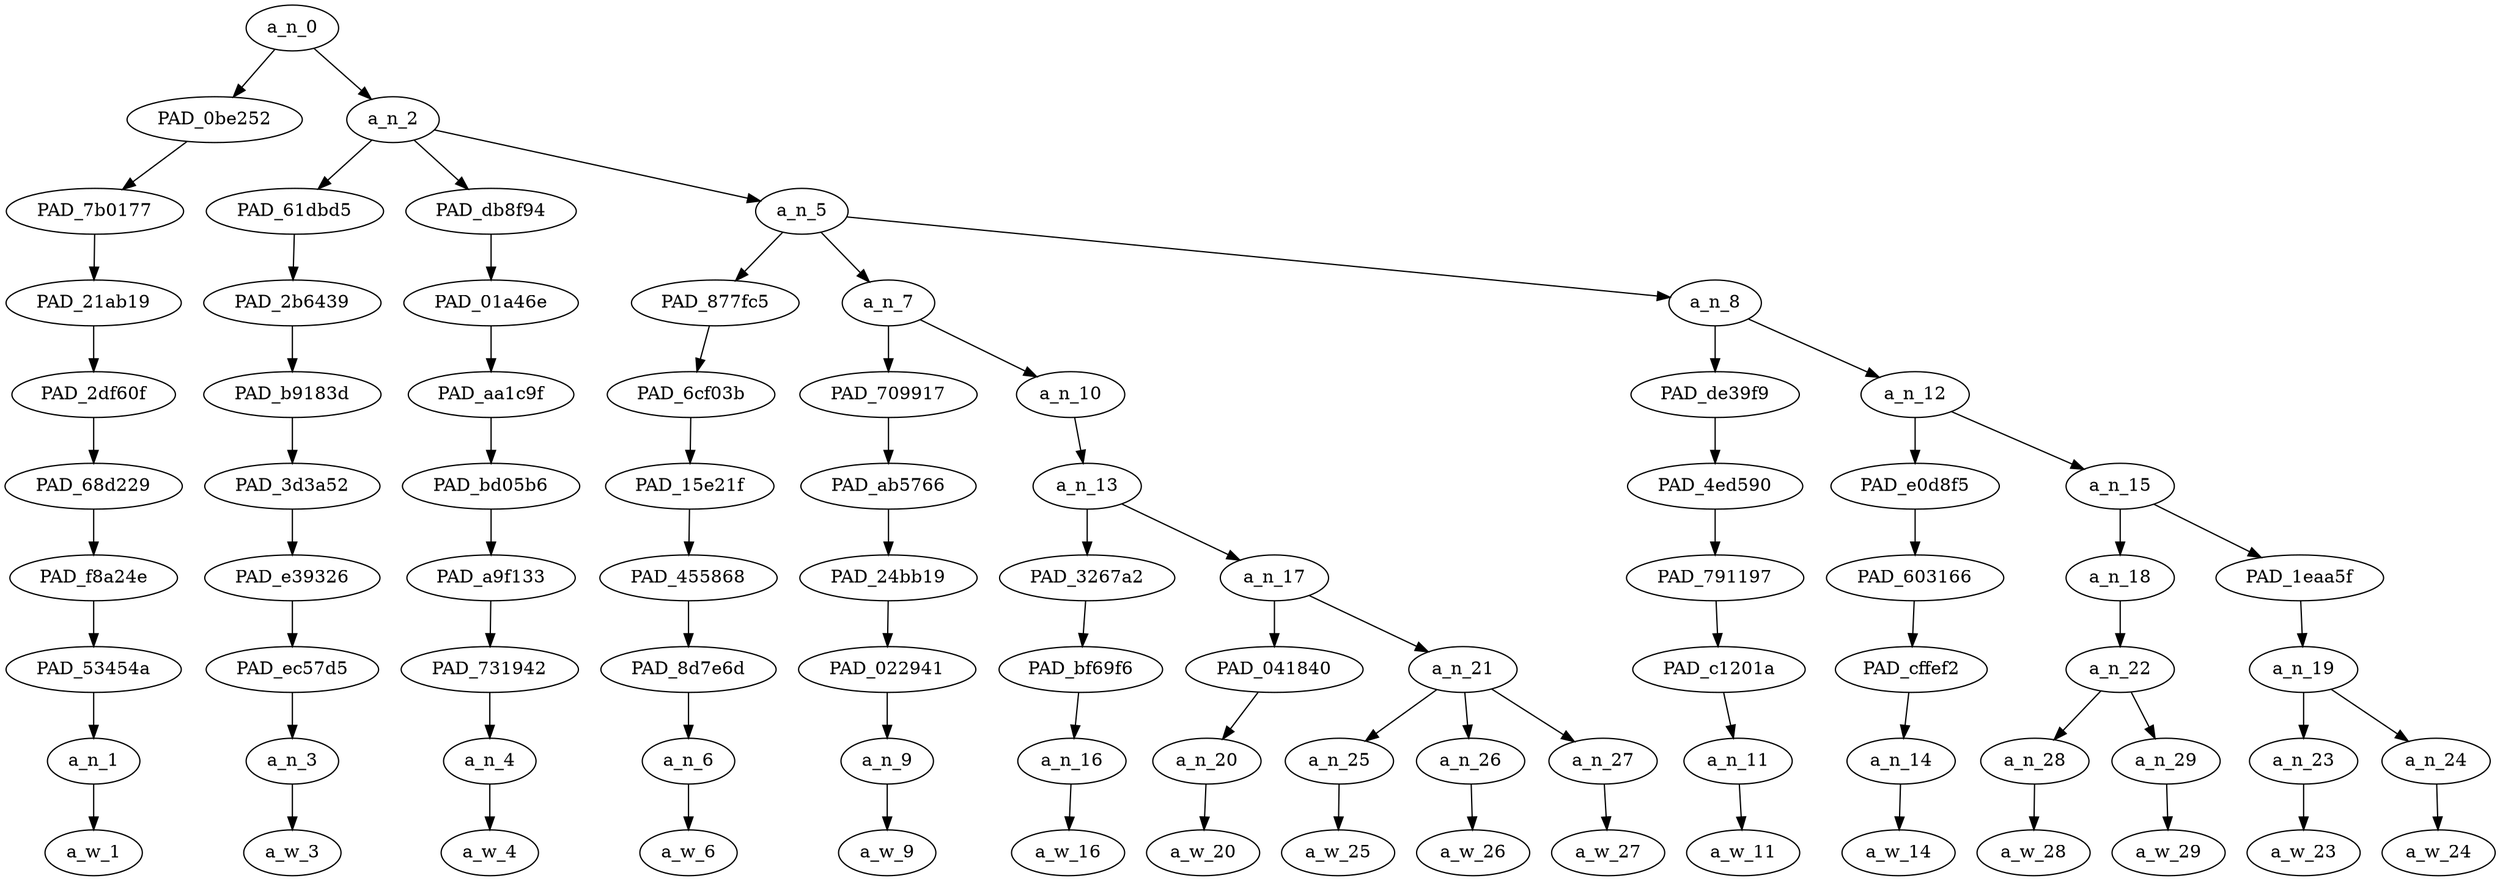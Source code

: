 strict digraph "" {
	a_n_0	[div_dir=1,
		index=0,
		level=9,
		pos="1.5625,9!",
		text_span="[0, 1, 2, 3, 4, 5, 6, 7, 8, 9, 10, 11, 12, 13, 14, 15]",
		value=1.00000004];
	PAD_0be252	[div_dir=1,
		index=0,
		level=8,
		pos="0.0,8!",
		text_span="[0]",
		value=0.03850721];
	a_n_0 -> PAD_0be252;
	a_n_2	[div_dir=1,
		index=1,
		level=8,
		pos="3.125,8!",
		text_span="[1, 2, 3, 4, 5, 6, 7, 8, 9, 10, 11, 12, 13, 14, 15]",
		value=0.96043030];
	a_n_0 -> a_n_2;
	PAD_7b0177	[div_dir=1,
		index=0,
		level=7,
		pos="0.0,7!",
		text_span="[0]",
		value=0.03850721];
	PAD_0be252 -> PAD_7b0177;
	PAD_21ab19	[div_dir=1,
		index=0,
		level=6,
		pos="0.0,6!",
		text_span="[0]",
		value=0.03850721];
	PAD_7b0177 -> PAD_21ab19;
	PAD_2df60f	[div_dir=1,
		index=0,
		level=5,
		pos="0.0,5!",
		text_span="[0]",
		value=0.03850721];
	PAD_21ab19 -> PAD_2df60f;
	PAD_68d229	[div_dir=1,
		index=0,
		level=4,
		pos="0.0,4!",
		text_span="[0]",
		value=0.03850721];
	PAD_2df60f -> PAD_68d229;
	PAD_f8a24e	[div_dir=1,
		index=0,
		level=3,
		pos="0.0,3!",
		text_span="[0]",
		value=0.03850721];
	PAD_68d229 -> PAD_f8a24e;
	PAD_53454a	[div_dir=1,
		index=0,
		level=2,
		pos="0.0,2!",
		text_span="[0]",
		value=0.03850721];
	PAD_f8a24e -> PAD_53454a;
	a_n_1	[div_dir=1,
		index=0,
		level=1,
		pos="0.0,1!",
		text_span="[0]",
		value=0.03850721];
	PAD_53454a -> a_n_1;
	a_w_1	[div_dir=0,
		index=0,
		level=0,
		pos="0,0!",
		text_span="[0]",
		value=he];
	a_n_1 -> a_w_1;
	PAD_61dbd5	[div_dir=1,
		index=1,
		level=7,
		pos="1.0,7!",
		text_span="[1]",
		value=0.03984206];
	a_n_2 -> PAD_61dbd5;
	PAD_db8f94	[div_dir=1,
		index=2,
		level=7,
		pos="2.0,7!",
		text_span="[2]",
		value=0.02828830];
	a_n_2 -> PAD_db8f94;
	a_n_5	[div_dir=1,
		index=3,
		level=7,
		pos="6.375,7!",
		text_span="[3, 4, 5, 6, 7, 8, 9, 10, 11, 12, 13, 14, 15]",
		value=0.89127163];
	a_n_2 -> a_n_5;
	PAD_2b6439	[div_dir=1,
		index=1,
		level=6,
		pos="1.0,6!",
		text_span="[1]",
		value=0.03984206];
	PAD_61dbd5 -> PAD_2b6439;
	PAD_b9183d	[div_dir=1,
		index=1,
		level=5,
		pos="1.0,5!",
		text_span="[1]",
		value=0.03984206];
	PAD_2b6439 -> PAD_b9183d;
	PAD_3d3a52	[div_dir=1,
		index=1,
		level=4,
		pos="1.0,4!",
		text_span="[1]",
		value=0.03984206];
	PAD_b9183d -> PAD_3d3a52;
	PAD_e39326	[div_dir=1,
		index=1,
		level=3,
		pos="1.0,3!",
		text_span="[1]",
		value=0.03984206];
	PAD_3d3a52 -> PAD_e39326;
	PAD_ec57d5	[div_dir=1,
		index=1,
		level=2,
		pos="1.0,2!",
		text_span="[1]",
		value=0.03984206];
	PAD_e39326 -> PAD_ec57d5;
	a_n_3	[div_dir=1,
		index=1,
		level=1,
		pos="1.0,1!",
		text_span="[1]",
		value=0.03984206];
	PAD_ec57d5 -> a_n_3;
	a_w_3	[div_dir=0,
		index=1,
		level=0,
		pos="1,0!",
		text_span="[1]",
		value=has];
	a_n_3 -> a_w_3;
	PAD_01a46e	[div_dir=1,
		index=2,
		level=6,
		pos="2.0,6!",
		text_span="[2]",
		value=0.02828830];
	PAD_db8f94 -> PAD_01a46e;
	PAD_aa1c9f	[div_dir=1,
		index=2,
		level=5,
		pos="2.0,5!",
		text_span="[2]",
		value=0.02828830];
	PAD_01a46e -> PAD_aa1c9f;
	PAD_bd05b6	[div_dir=1,
		index=2,
		level=4,
		pos="2.0,4!",
		text_span="[2]",
		value=0.02828830];
	PAD_aa1c9f -> PAD_bd05b6;
	PAD_a9f133	[div_dir=1,
		index=2,
		level=3,
		pos="2.0,3!",
		text_span="[2]",
		value=0.02828830];
	PAD_bd05b6 -> PAD_a9f133;
	PAD_731942	[div_dir=1,
		index=2,
		level=2,
		pos="2.0,2!",
		text_span="[2]",
		value=0.02828830];
	PAD_a9f133 -> PAD_731942;
	a_n_4	[div_dir=1,
		index=2,
		level=1,
		pos="2.0,1!",
		text_span="[2]",
		value=0.02828830];
	PAD_731942 -> a_n_4;
	a_w_4	[div_dir=0,
		index=2,
		level=0,
		pos="2,0!",
		text_span="[2]",
		value=not];
	a_n_4 -> a_w_4;
	PAD_877fc5	[div_dir=1,
		index=3,
		level=6,
		pos="3.0,6!",
		text_span="[3]",
		value=0.03651952];
	a_n_5 -> PAD_877fc5;
	a_n_7	[div_dir=1,
		index=4,
		level=6,
		pos="5.0,6!",
		text_span="[4, 5, 6, 7, 8, 9]",
		value=0.64128362];
	a_n_5 -> a_n_7;
	a_n_8	[div_dir=-1,
		index=5,
		level=6,
		pos="11.125,6!",
		text_span="[10, 11, 12, 13, 14, 15]",
		value=0.21239105];
	a_n_5 -> a_n_8;
	PAD_6cf03b	[div_dir=1,
		index=3,
		level=5,
		pos="3.0,5!",
		text_span="[3]",
		value=0.03651952];
	PAD_877fc5 -> PAD_6cf03b;
	PAD_15e21f	[div_dir=1,
		index=3,
		level=4,
		pos="3.0,4!",
		text_span="[3]",
		value=0.03651952];
	PAD_6cf03b -> PAD_15e21f;
	PAD_455868	[div_dir=1,
		index=3,
		level=3,
		pos="3.0,3!",
		text_span="[3]",
		value=0.03651952];
	PAD_15e21f -> PAD_455868;
	PAD_8d7e6d	[div_dir=1,
		index=3,
		level=2,
		pos="3.0,2!",
		text_span="[3]",
		value=0.03651952];
	PAD_455868 -> PAD_8d7e6d;
	a_n_6	[div_dir=1,
		index=3,
		level=1,
		pos="3.0,1!",
		text_span="[3]",
		value=0.03651952];
	PAD_8d7e6d -> a_n_6;
	a_w_6	[div_dir=0,
		index=3,
		level=0,
		pos="3,0!",
		text_span="[3]",
		value=done];
	a_n_6 -> a_w_6;
	PAD_709917	[div_dir=1,
		index=4,
		level=5,
		pos="4.0,5!",
		text_span="[4]",
		value=0.03711248];
	a_n_7 -> PAD_709917;
	a_n_10	[div_dir=1,
		index=5,
		level=5,
		pos="6.0,5!",
		text_span="[5, 6, 7, 8, 9]",
		value=0.60259946];
	a_n_7 -> a_n_10;
	PAD_ab5766	[div_dir=1,
		index=4,
		level=4,
		pos="4.0,4!",
		text_span="[4]",
		value=0.03711248];
	PAD_709917 -> PAD_ab5766;
	PAD_24bb19	[div_dir=1,
		index=4,
		level=3,
		pos="4.0,3!",
		text_span="[4]",
		value=0.03711248];
	PAD_ab5766 -> PAD_24bb19;
	PAD_022941	[div_dir=1,
		index=4,
		level=2,
		pos="4.0,2!",
		text_span="[4]",
		value=0.03711248];
	PAD_24bb19 -> PAD_022941;
	a_n_9	[div_dir=1,
		index=4,
		level=1,
		pos="4.0,1!",
		text_span="[4]",
		value=0.03711248];
	PAD_022941 -> a_n_9;
	a_w_9	[div_dir=0,
		index=4,
		level=0,
		pos="4,0!",
		text_span="[4]",
		value=anything];
	a_n_9 -> a_w_9;
	a_n_13	[div_dir=1,
		index=5,
		level=4,
		pos="6.0,4!",
		text_span="[5, 6, 7, 8, 9]",
		value=0.60094706];
	a_n_10 -> a_n_13;
	PAD_3267a2	[div_dir=-1,
		index=5,
		level=3,
		pos="5.0,3!",
		text_span="[5]",
		value=0.03097315];
	a_n_13 -> PAD_3267a2;
	a_n_17	[div_dir=1,
		index=6,
		level=3,
		pos="7.0,3!",
		text_span="[6, 7, 8, 9]",
		value=0.56832151];
	a_n_13 -> a_n_17;
	PAD_bf69f6	[div_dir=-1,
		index=5,
		level=2,
		pos="5.0,2!",
		text_span="[5]",
		value=0.03097315];
	PAD_3267a2 -> PAD_bf69f6;
	a_n_16	[div_dir=-1,
		index=5,
		level=1,
		pos="5.0,1!",
		text_span="[5]",
		value=0.03097315];
	PAD_bf69f6 -> a_n_16;
	a_w_16	[div_dir=0,
		index=5,
		level=0,
		pos="5,0!",
		text_span="[5]",
		value=he1];
	a_n_16 -> a_w_16;
	PAD_041840	[div_dir=1,
		index=6,
		level=2,
		pos="6.0,2!",
		text_span="[6]",
		value=0.07783420];
	a_n_17 -> PAD_041840;
	a_n_21	[div_dir=1,
		index=7,
		level=2,
		pos="8.0,2!",
		text_span="[7, 8, 9]",
		value=0.48867507];
	a_n_17 -> a_n_21;
	a_n_20	[div_dir=1,
		index=6,
		level=1,
		pos="6.0,1!",
		text_span="[6]",
		value=0.07783420];
	PAD_041840 -> a_n_20;
	a_w_20	[div_dir=0,
		index=6,
		level=0,
		pos="6,0!",
		text_span="[6]",
		value=deported];
	a_n_20 -> a_w_20;
	a_n_25	[div_dir=1,
		index=7,
		level=1,
		pos="7.0,1!",
		text_span="[7]",
		value=0.03890361];
	a_n_21 -> a_n_25;
	a_n_26	[div_dir=1,
		index=8,
		level=1,
		pos="8.0,1!",
		text_span="[8]",
		value=0.08150711];
	a_n_21 -> a_n_26;
	a_n_27	[div_dir=1,
		index=9,
		level=1,
		pos="9.0,1!",
		text_span="[9]",
		value=0.36654064];
	a_n_21 -> a_n_27;
	a_w_25	[div_dir=0,
		index=7,
		level=0,
		pos="7,0!",
		text_span="[7]",
		value=a];
	a_n_25 -> a_w_25;
	a_w_26	[div_dir=0,
		index=8,
		level=0,
		pos="8,0!",
		text_span="[8]",
		value=couple];
	a_n_26 -> a_w_26;
	a_w_27	[div_dir=0,
		index=9,
		level=0,
		pos="9,0!",
		text_span="[9]",
		value=beaners];
	a_n_27 -> a_w_27;
	PAD_de39f9	[div_dir=-1,
		index=6,
		level=5,
		pos="10.0,5!",
		text_span="[10]",
		value=0.03123776];
	a_n_8 -> PAD_de39f9;
	a_n_12	[div_dir=-1,
		index=7,
		level=5,
		pos="12.25,5!",
		text_span="[11, 12, 13, 14, 15]",
		value=0.18108949];
	a_n_8 -> a_n_12;
	PAD_4ed590	[div_dir=-1,
		index=6,
		level=4,
		pos="10.0,4!",
		text_span="[10]",
		value=0.03123776];
	PAD_de39f9 -> PAD_4ed590;
	PAD_791197	[div_dir=-1,
		index=7,
		level=3,
		pos="10.0,3!",
		text_span="[10]",
		value=0.03123776];
	PAD_4ed590 -> PAD_791197;
	PAD_c1201a	[div_dir=-1,
		index=8,
		level=2,
		pos="10.0,2!",
		text_span="[10]",
		value=0.03123776];
	PAD_791197 -> PAD_c1201a;
	a_n_11	[div_dir=-1,
		index=10,
		level=1,
		pos="10.0,1!",
		text_span="[10]",
		value=0.03123776];
	PAD_c1201a -> a_n_11;
	a_w_11	[div_dir=0,
		index=10,
		level=0,
		pos="10,0!",
		text_span="[10]",
		value=so];
	a_n_11 -> a_w_11;
	PAD_e0d8f5	[div_dir=-1,
		index=7,
		level=4,
		pos="11.0,4!",
		text_span="[11]",
		value=0.03522195];
	a_n_12 -> PAD_e0d8f5;
	a_n_15	[div_dir=-1,
		index=8,
		level=4,
		pos="13.5,4!",
		text_span="[12, 13, 14, 15]",
		value=0.14580083];
	a_n_12 -> a_n_15;
	PAD_603166	[div_dir=-1,
		index=8,
		level=3,
		pos="11.0,3!",
		text_span="[11]",
		value=0.03522195];
	PAD_e0d8f5 -> PAD_603166;
	PAD_cffef2	[div_dir=-1,
		index=9,
		level=2,
		pos="11.0,2!",
		text_span="[11]",
		value=0.03522195];
	PAD_603166 -> PAD_cffef2;
	a_n_14	[div_dir=-1,
		index=11,
		level=1,
		pos="11.0,1!",
		text_span="[11]",
		value=0.03522195];
	PAD_cffef2 -> a_n_14;
	a_w_14	[div_dir=0,
		index=11,
		level=0,
		pos="11,0!",
		text_span="[11]",
		value=what];
	a_n_14 -> a_w_14;
	a_n_18	[div_dir=1,
		index=9,
		level=3,
		pos="12.5,3!",
		text_span="[12, 13]",
		value=0.08245655];
	a_n_15 -> a_n_18;
	PAD_1eaa5f	[div_dir=-1,
		index=10,
		level=3,
		pos="14.5,3!",
		text_span="[14, 15]",
		value=0.06330779];
	a_n_15 -> PAD_1eaa5f;
	a_n_22	[div_dir=1,
		index=10,
		level=2,
		pos="12.5,2!",
		text_span="[12, 13]",
		value=0.08243407];
	a_n_18 -> a_n_22;
	a_n_28	[div_dir=-1,
		index=12,
		level=1,
		pos="12.0,1!",
		text_span="[12]",
		value=0.03140360];
	a_n_22 -> a_n_28;
	a_n_29	[div_dir=1,
		index=13,
		level=1,
		pos="13.0,1!",
		text_span="[13]",
		value=0.05100799];
	a_n_22 -> a_n_29;
	a_w_28	[div_dir=0,
		index=12,
		level=0,
		pos="12,0!",
		text_span="[12]",
		value=even];
	a_n_28 -> a_w_28;
	a_w_29	[div_dir=0,
		index=13,
		level=0,
		pos="13,0!",
		text_span="[13]",
		value=barry];
	a_n_29 -> a_w_29;
	a_n_19	[div_dir=-1,
		index=11,
		level=2,
		pos="14.5,2!",
		text_span="[14, 15]",
		value=0.06330779];
	PAD_1eaa5f -> a_n_19;
	a_n_23	[div_dir=-1,
		index=14,
		level=1,
		pos="14.0,1!",
		text_span="[14]",
		value=0.03064079];
	a_n_19 -> a_n_23;
	a_n_24	[div_dir=-1,
		index=15,
		level=1,
		pos="15.0,1!",
		text_span="[15]",
		value=0.03259426];
	a_n_19 -> a_n_24;
	a_w_23	[div_dir=0,
		index=14,
		level=0,
		pos="14,0!",
		text_span="[14]",
		value=did];
	a_n_23 -> a_w_23;
	a_w_24	[div_dir=0,
		index=15,
		level=0,
		pos="15,0!",
		text_span="[15]",
		value=that];
	a_n_24 -> a_w_24;
}
